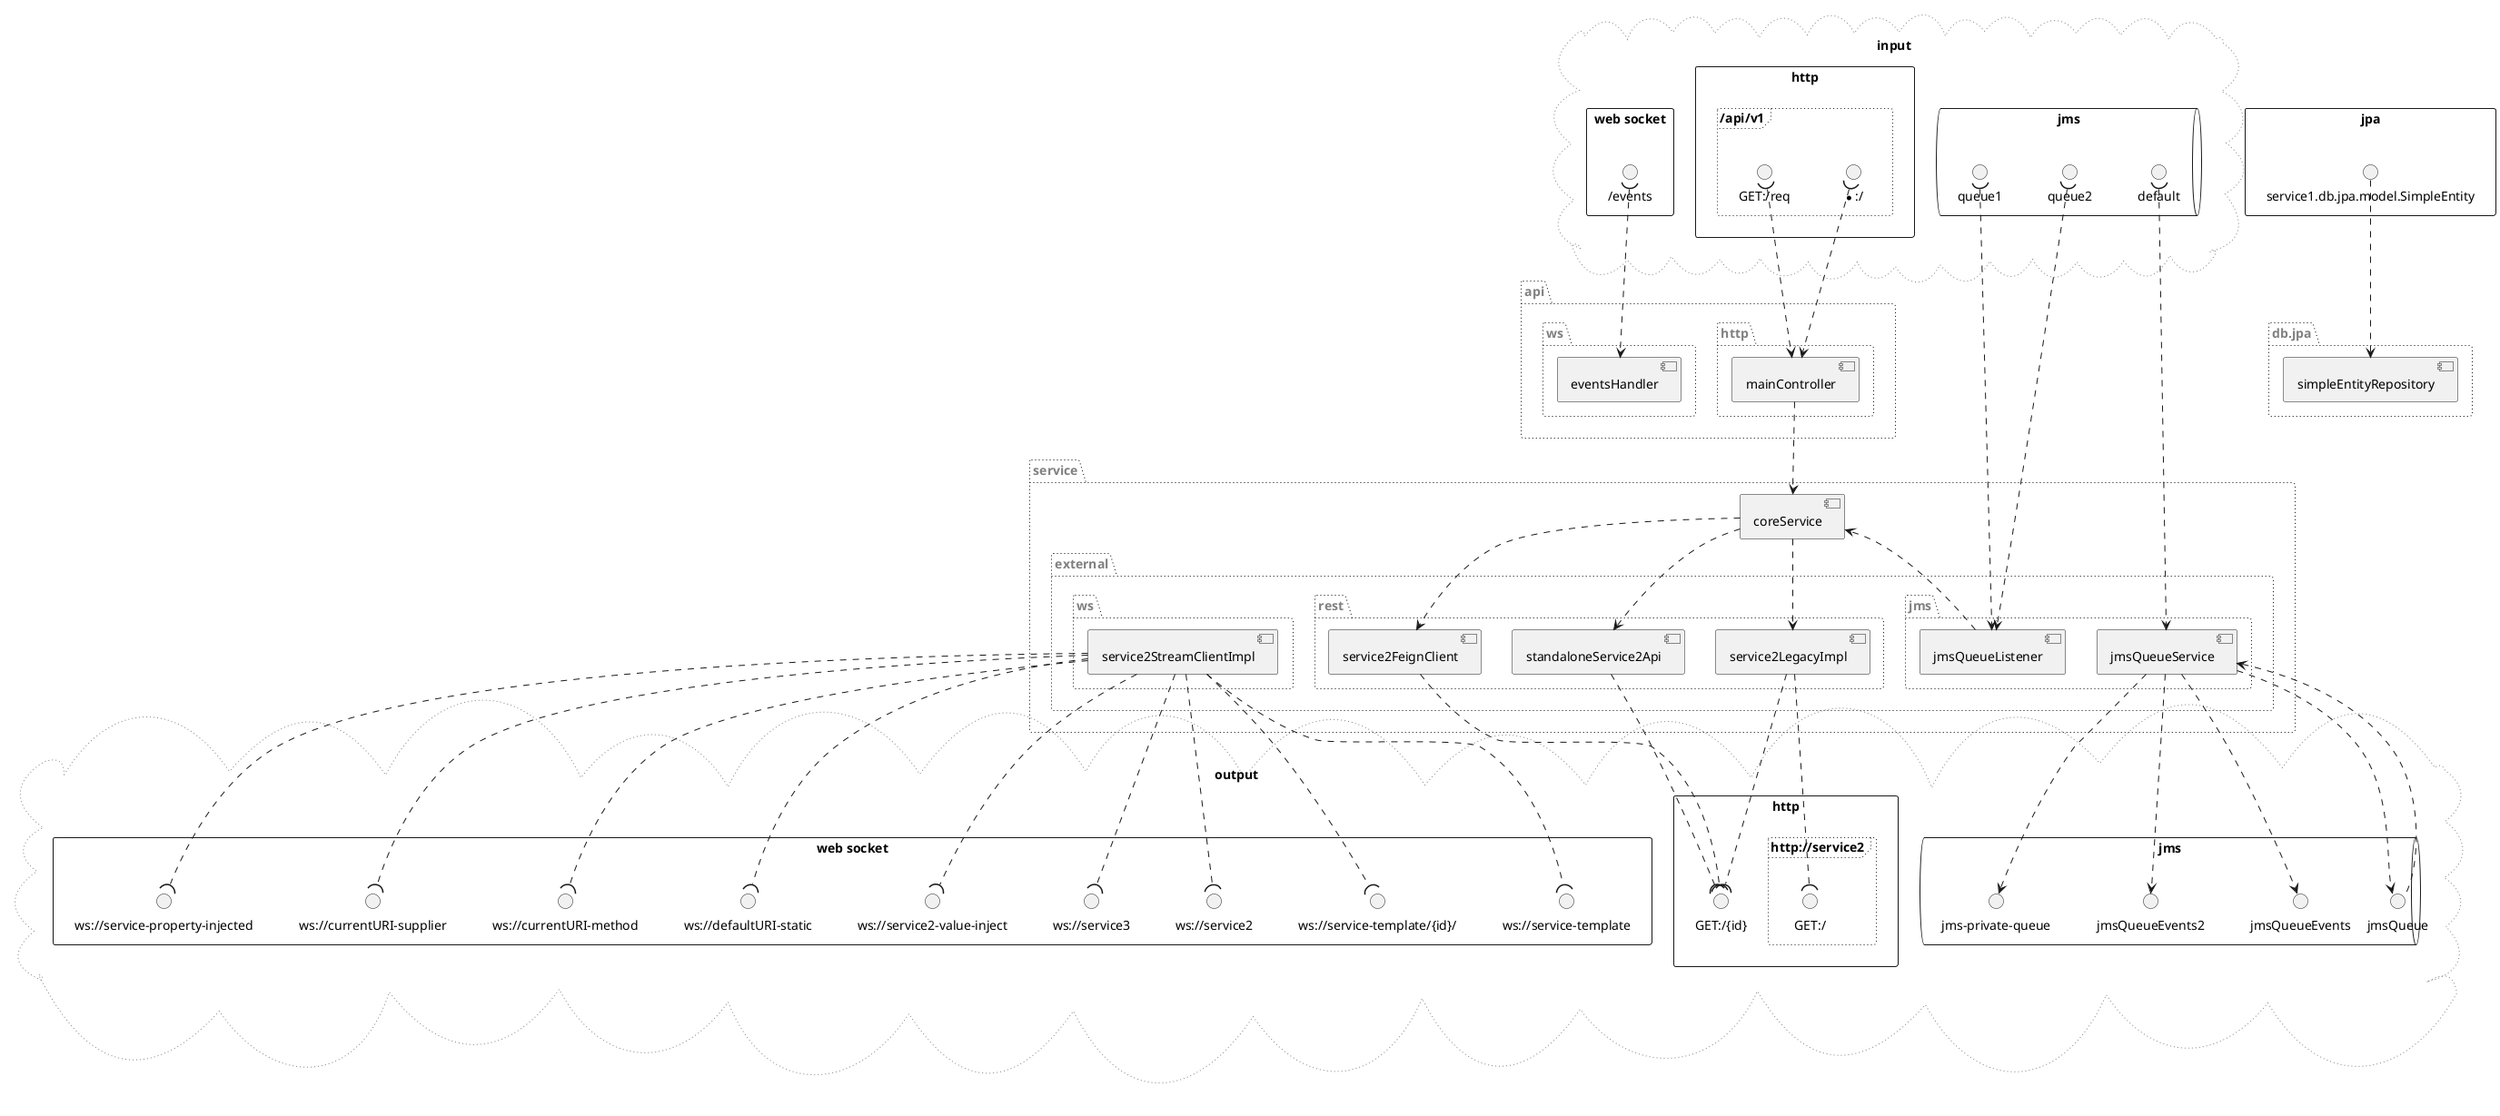 @startuml
package "api" as api #line.dotted;text:gray {
  package "http" as api.http #line.dotted;text:gray {
    [mainController] as mainController
  }
  package "ws" as api.ws #line.dotted;text:gray {
    [eventsHandler] as eventsHandler
  }
}
package "service" as service #line.dotted;text:gray {
  [coreService] as coreService
  package "external" as service.external #line.dotted;text:gray {
    package "jms" as service.external.jms #line.dotted;text:gray {
      [jmsQueueListener] as jmsQueueListener
      [jmsQueueService] as jmsQueueService
    }
    package "rest" as service.external.rest #line.dotted;text:gray {
      [service2LegacyImpl] as service2LegacyImpl
      [standaloneService2Api] as standaloneService2Api
      [service2FeignClient] as service2FeignClient
    }
    package "ws" as service.external.ws #line.dotted;text:gray {
      [service2StreamClientImpl] as service2StreamClientImpl
    }
  }
}
package "db.jpa" as db.jpa #line.dotted;text:gray {
  [simpleEntityRepository] as simpleEntityRepository
}
mainController ..> coreService
coreService ..> service2FeignClient
coreService ..> service2LegacyImpl
coreService ..> standaloneService2Api
jmsQueueListener ..> coreService
rectangle "jpa" as jpa {
  interface "service1.db.jpa.model.SimpleEntity" as undefined.jpa.service1.db.jpa.model.SimpleEntity
  undefined.jpa.service1.db.jpa.model.SimpleEntity ..> simpleEntityRepository
}
cloud "input" as input #line.dotted;line:gray; {
  rectangle "http" as input.http {
    frame "/api/v1" #line.dotted; {
      interface "*:/" as in.http...
      in.http... )..> mainController
      interface "GET:/req" as in.http.GET..req
      in.http.GET..req )..> mainController
    }
  }
  rectangle "web socket" as input.websocket {
    interface "/events" as in.ws..events
    in.ws..events )..> eventsHandler
  }
  queue "jms" as input.jms {
    interface "queue1" as in.jms.queue1
    in.jms.queue1 )..> jmsQueueListener
    interface "queue2" as in.jms.queue2
    in.jms.queue2 )..> jmsQueueListener
    interface "default" as in.jms.default
    in.jms.default )..> jmsQueueService
  }
}
cloud "output" as output #line.dotted;line:gray; {
  rectangle "http" as output.http {
    interface "GET:/{id}" as out.http.GET..id
    standaloneService2Api ..( out.http.GET..id
    service2FeignClient ..( out.http.GET..id
    frame "http://service2" #line.dotted; {
      interface "GET:/" as out.http.GET..
      service2LegacyImpl ..( out.http.GET..
      service2LegacyImpl ..( out.http.GET..id
    }
  }
  rectangle "web socket" as output.websocket {
    interface "ws://service-template" as out.ws.ws...service.template
    service2StreamClientImpl ..( out.ws.ws...service.template
    interface "ws://service-template/{id}/" as out.ws.ws...service.template.id.
    service2StreamClientImpl ..( out.ws.ws...service.template.id.
    interface "ws://service2" as out.ws.ws...service2
    service2StreamClientImpl ..( out.ws.ws...service2
    interface "ws://service3" as out.ws.ws...service3
    service2StreamClientImpl ..( out.ws.ws...service3
    interface "ws://service2-value-inject" as out.ws.ws...service2.value.inject
    service2StreamClientImpl ..( out.ws.ws...service2.value.inject
    interface "ws://defaultURI-static" as out.ws.ws...defaultURI.static
    service2StreamClientImpl ..( out.ws.ws...defaultURI.static
    interface "ws://currentURI-method" as out.ws.ws...currentURI.method
    service2StreamClientImpl ..( out.ws.ws...currentURI.method
    interface "ws://currentURI-supplier" as out.ws.ws...currentURI.supplier
    service2StreamClientImpl ..( out.ws.ws...currentURI.supplier
    interface "ws://service-property-injected" as out.ws.ws...service.property.injected
    service2StreamClientImpl ..( out.ws.ws...service.property.injected
  }
  queue "jms" as output.jms {
    interface "jmsQueue" as outIn.jms.jmsQueue
    jmsQueueService ..> outIn.jms.jmsQueue
    jmsQueueService <.. outIn.jms.jmsQueue
    interface "jmsQueueEvents" as out.jms.jmsQueueEvents
    jmsQueueService ..> out.jms.jmsQueueEvents
    interface "jmsQueueEvents2" as out.jms.jmsQueueEvents2
    jmsQueueService ..> out.jms.jmsQueueEvents2
    interface "jms-private-queue" as out.jms.jms.private.queue
    jmsQueueService ..> out.jms.jms.private.queue
  }
}
@enduml
